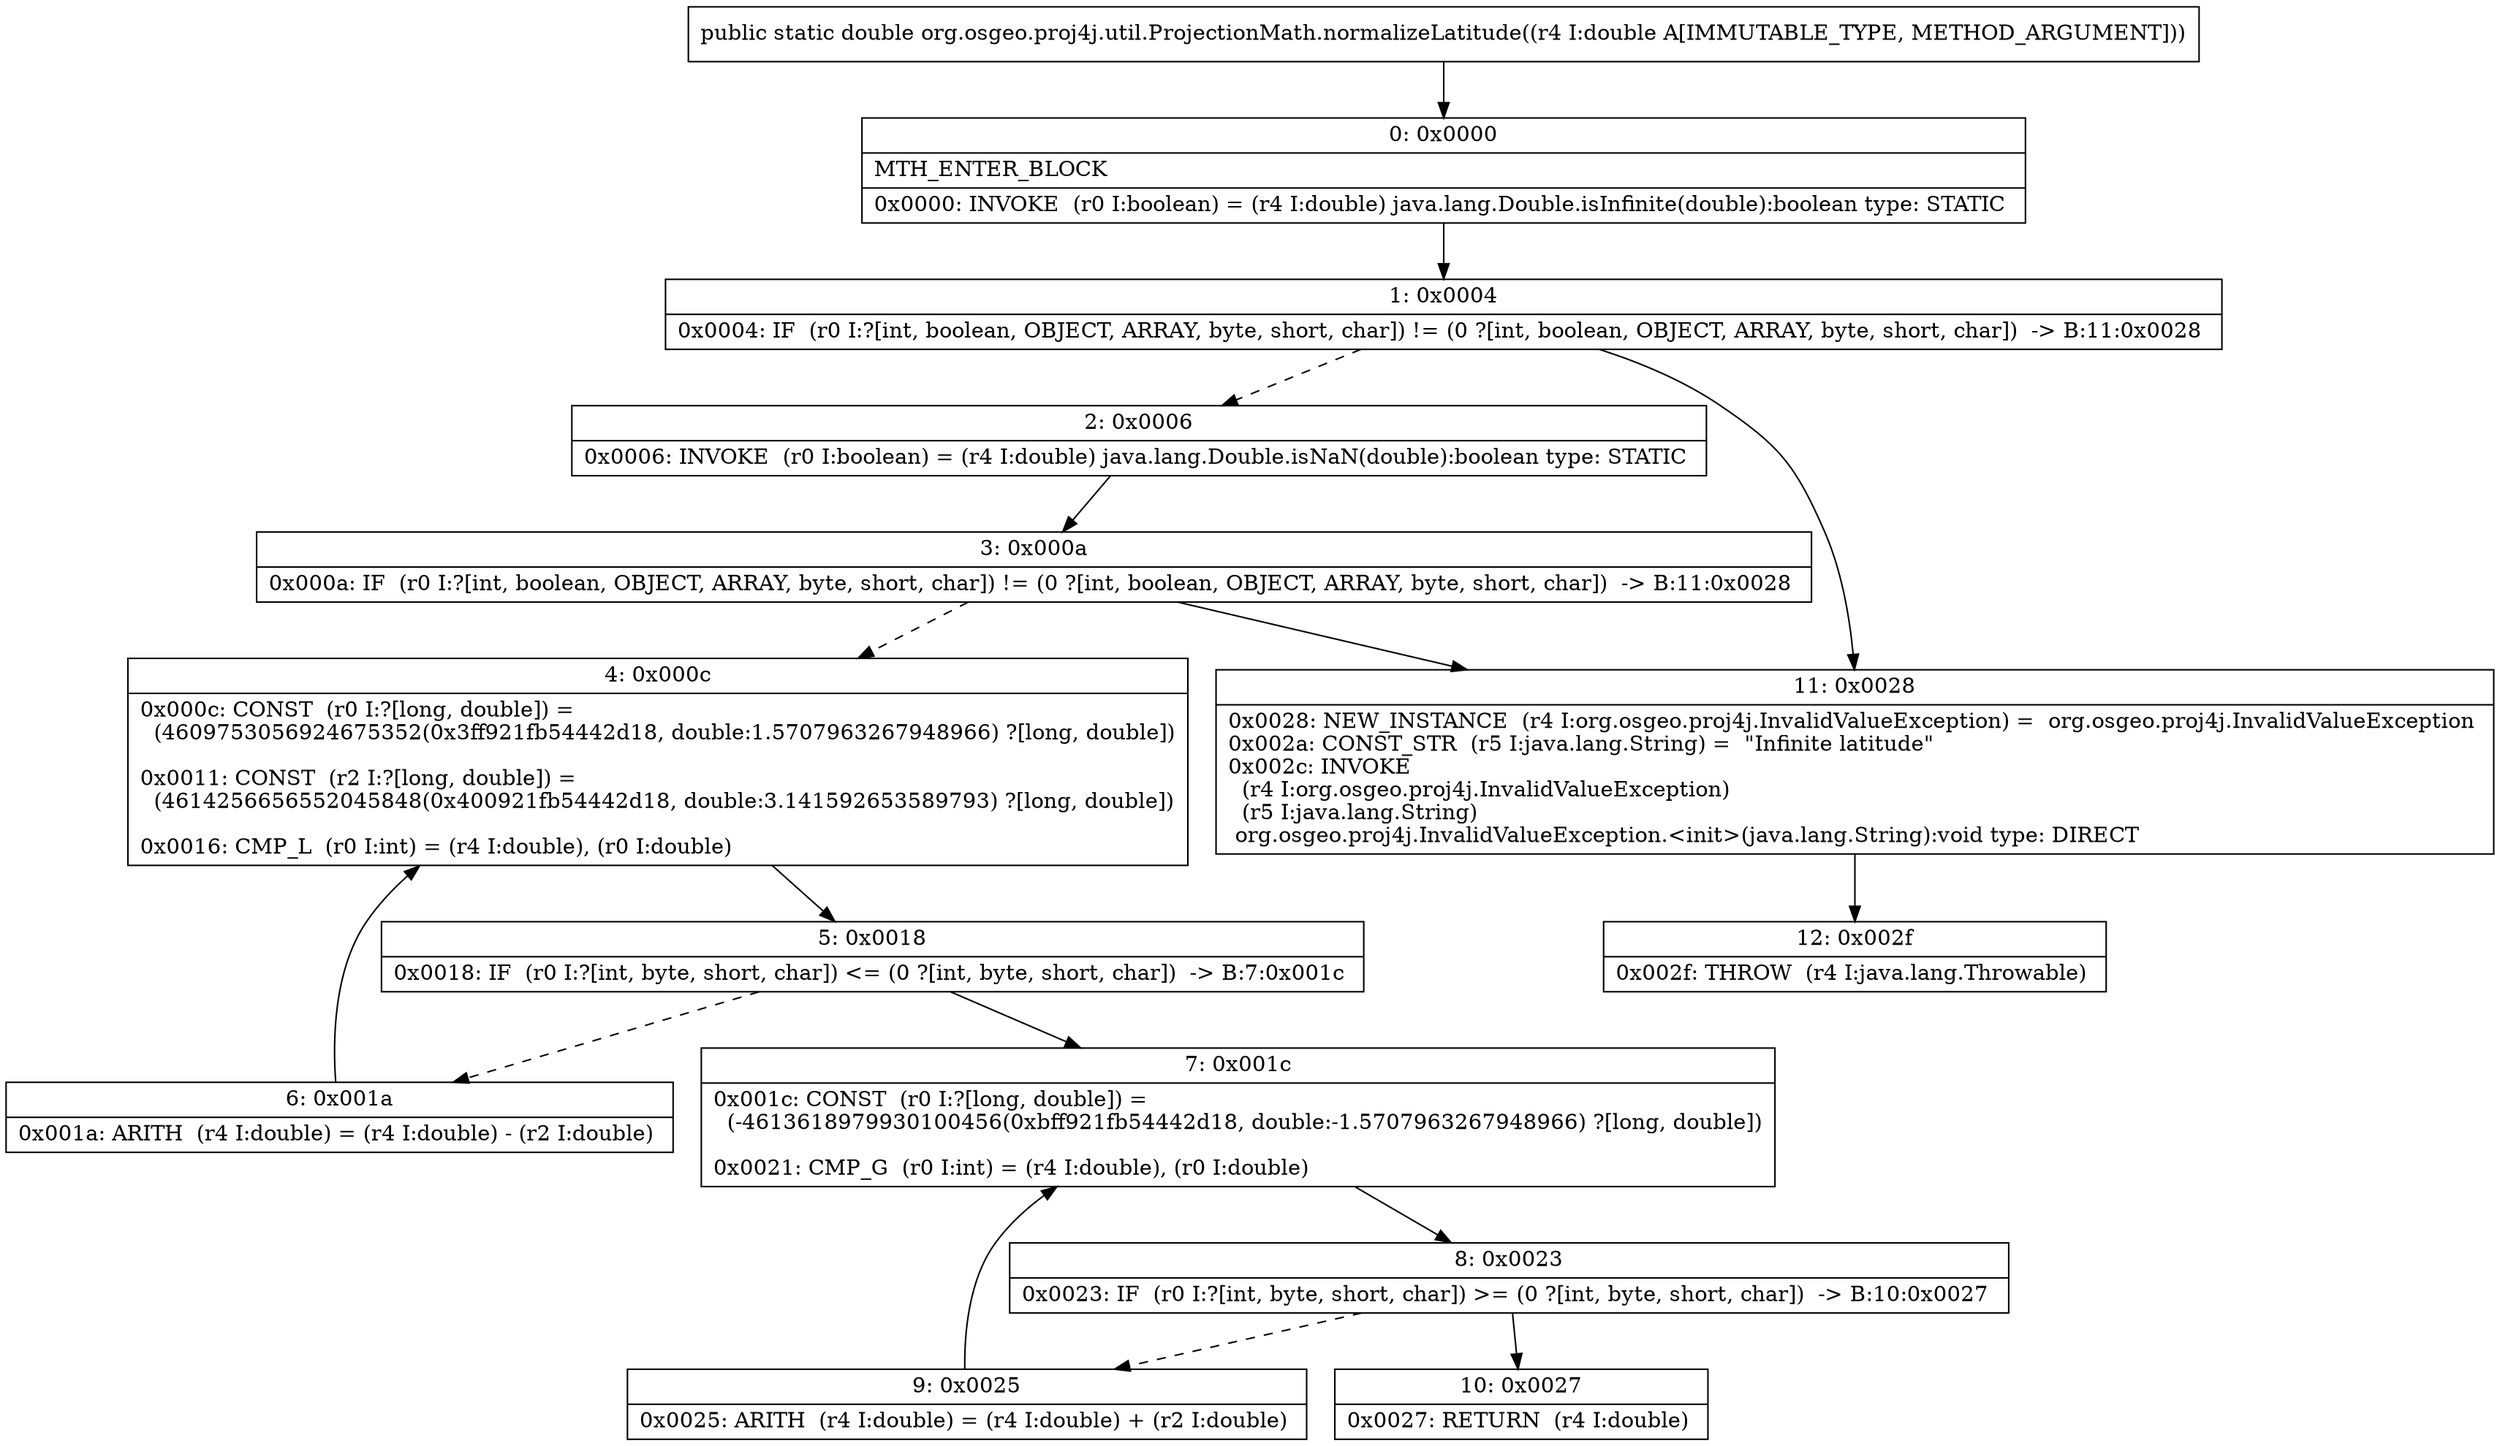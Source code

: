 digraph "CFG fororg.osgeo.proj4j.util.ProjectionMath.normalizeLatitude(D)D" {
Node_0 [shape=record,label="{0\:\ 0x0000|MTH_ENTER_BLOCK\l|0x0000: INVOKE  (r0 I:boolean) = (r4 I:double) java.lang.Double.isInfinite(double):boolean type: STATIC \l}"];
Node_1 [shape=record,label="{1\:\ 0x0004|0x0004: IF  (r0 I:?[int, boolean, OBJECT, ARRAY, byte, short, char]) != (0 ?[int, boolean, OBJECT, ARRAY, byte, short, char])  \-\> B:11:0x0028 \l}"];
Node_2 [shape=record,label="{2\:\ 0x0006|0x0006: INVOKE  (r0 I:boolean) = (r4 I:double) java.lang.Double.isNaN(double):boolean type: STATIC \l}"];
Node_3 [shape=record,label="{3\:\ 0x000a|0x000a: IF  (r0 I:?[int, boolean, OBJECT, ARRAY, byte, short, char]) != (0 ?[int, boolean, OBJECT, ARRAY, byte, short, char])  \-\> B:11:0x0028 \l}"];
Node_4 [shape=record,label="{4\:\ 0x000c|0x000c: CONST  (r0 I:?[long, double]) = \l  (4609753056924675352(0x3ff921fb54442d18, double:1.5707963267948966) ?[long, double])\l \l0x0011: CONST  (r2 I:?[long, double]) = \l  (4614256656552045848(0x400921fb54442d18, double:3.141592653589793) ?[long, double])\l \l0x0016: CMP_L  (r0 I:int) = (r4 I:double), (r0 I:double) \l}"];
Node_5 [shape=record,label="{5\:\ 0x0018|0x0018: IF  (r0 I:?[int, byte, short, char]) \<= (0 ?[int, byte, short, char])  \-\> B:7:0x001c \l}"];
Node_6 [shape=record,label="{6\:\ 0x001a|0x001a: ARITH  (r4 I:double) = (r4 I:double) \- (r2 I:double) \l}"];
Node_7 [shape=record,label="{7\:\ 0x001c|0x001c: CONST  (r0 I:?[long, double]) = \l  (\-4613618979930100456(0xbff921fb54442d18, double:\-1.5707963267948966) ?[long, double])\l \l0x0021: CMP_G  (r0 I:int) = (r4 I:double), (r0 I:double) \l}"];
Node_8 [shape=record,label="{8\:\ 0x0023|0x0023: IF  (r0 I:?[int, byte, short, char]) \>= (0 ?[int, byte, short, char])  \-\> B:10:0x0027 \l}"];
Node_9 [shape=record,label="{9\:\ 0x0025|0x0025: ARITH  (r4 I:double) = (r4 I:double) + (r2 I:double) \l}"];
Node_10 [shape=record,label="{10\:\ 0x0027|0x0027: RETURN  (r4 I:double) \l}"];
Node_11 [shape=record,label="{11\:\ 0x0028|0x0028: NEW_INSTANCE  (r4 I:org.osgeo.proj4j.InvalidValueException) =  org.osgeo.proj4j.InvalidValueException \l0x002a: CONST_STR  (r5 I:java.lang.String) =  \"Infinite latitude\" \l0x002c: INVOKE  \l  (r4 I:org.osgeo.proj4j.InvalidValueException)\l  (r5 I:java.lang.String)\l org.osgeo.proj4j.InvalidValueException.\<init\>(java.lang.String):void type: DIRECT \l}"];
Node_12 [shape=record,label="{12\:\ 0x002f|0x002f: THROW  (r4 I:java.lang.Throwable) \l}"];
MethodNode[shape=record,label="{public static double org.osgeo.proj4j.util.ProjectionMath.normalizeLatitude((r4 I:double A[IMMUTABLE_TYPE, METHOD_ARGUMENT])) }"];
MethodNode -> Node_0;
Node_0 -> Node_1;
Node_1 -> Node_2[style=dashed];
Node_1 -> Node_11;
Node_2 -> Node_3;
Node_3 -> Node_4[style=dashed];
Node_3 -> Node_11;
Node_4 -> Node_5;
Node_5 -> Node_6[style=dashed];
Node_5 -> Node_7;
Node_6 -> Node_4;
Node_7 -> Node_8;
Node_8 -> Node_9[style=dashed];
Node_8 -> Node_10;
Node_9 -> Node_7;
Node_11 -> Node_12;
}

